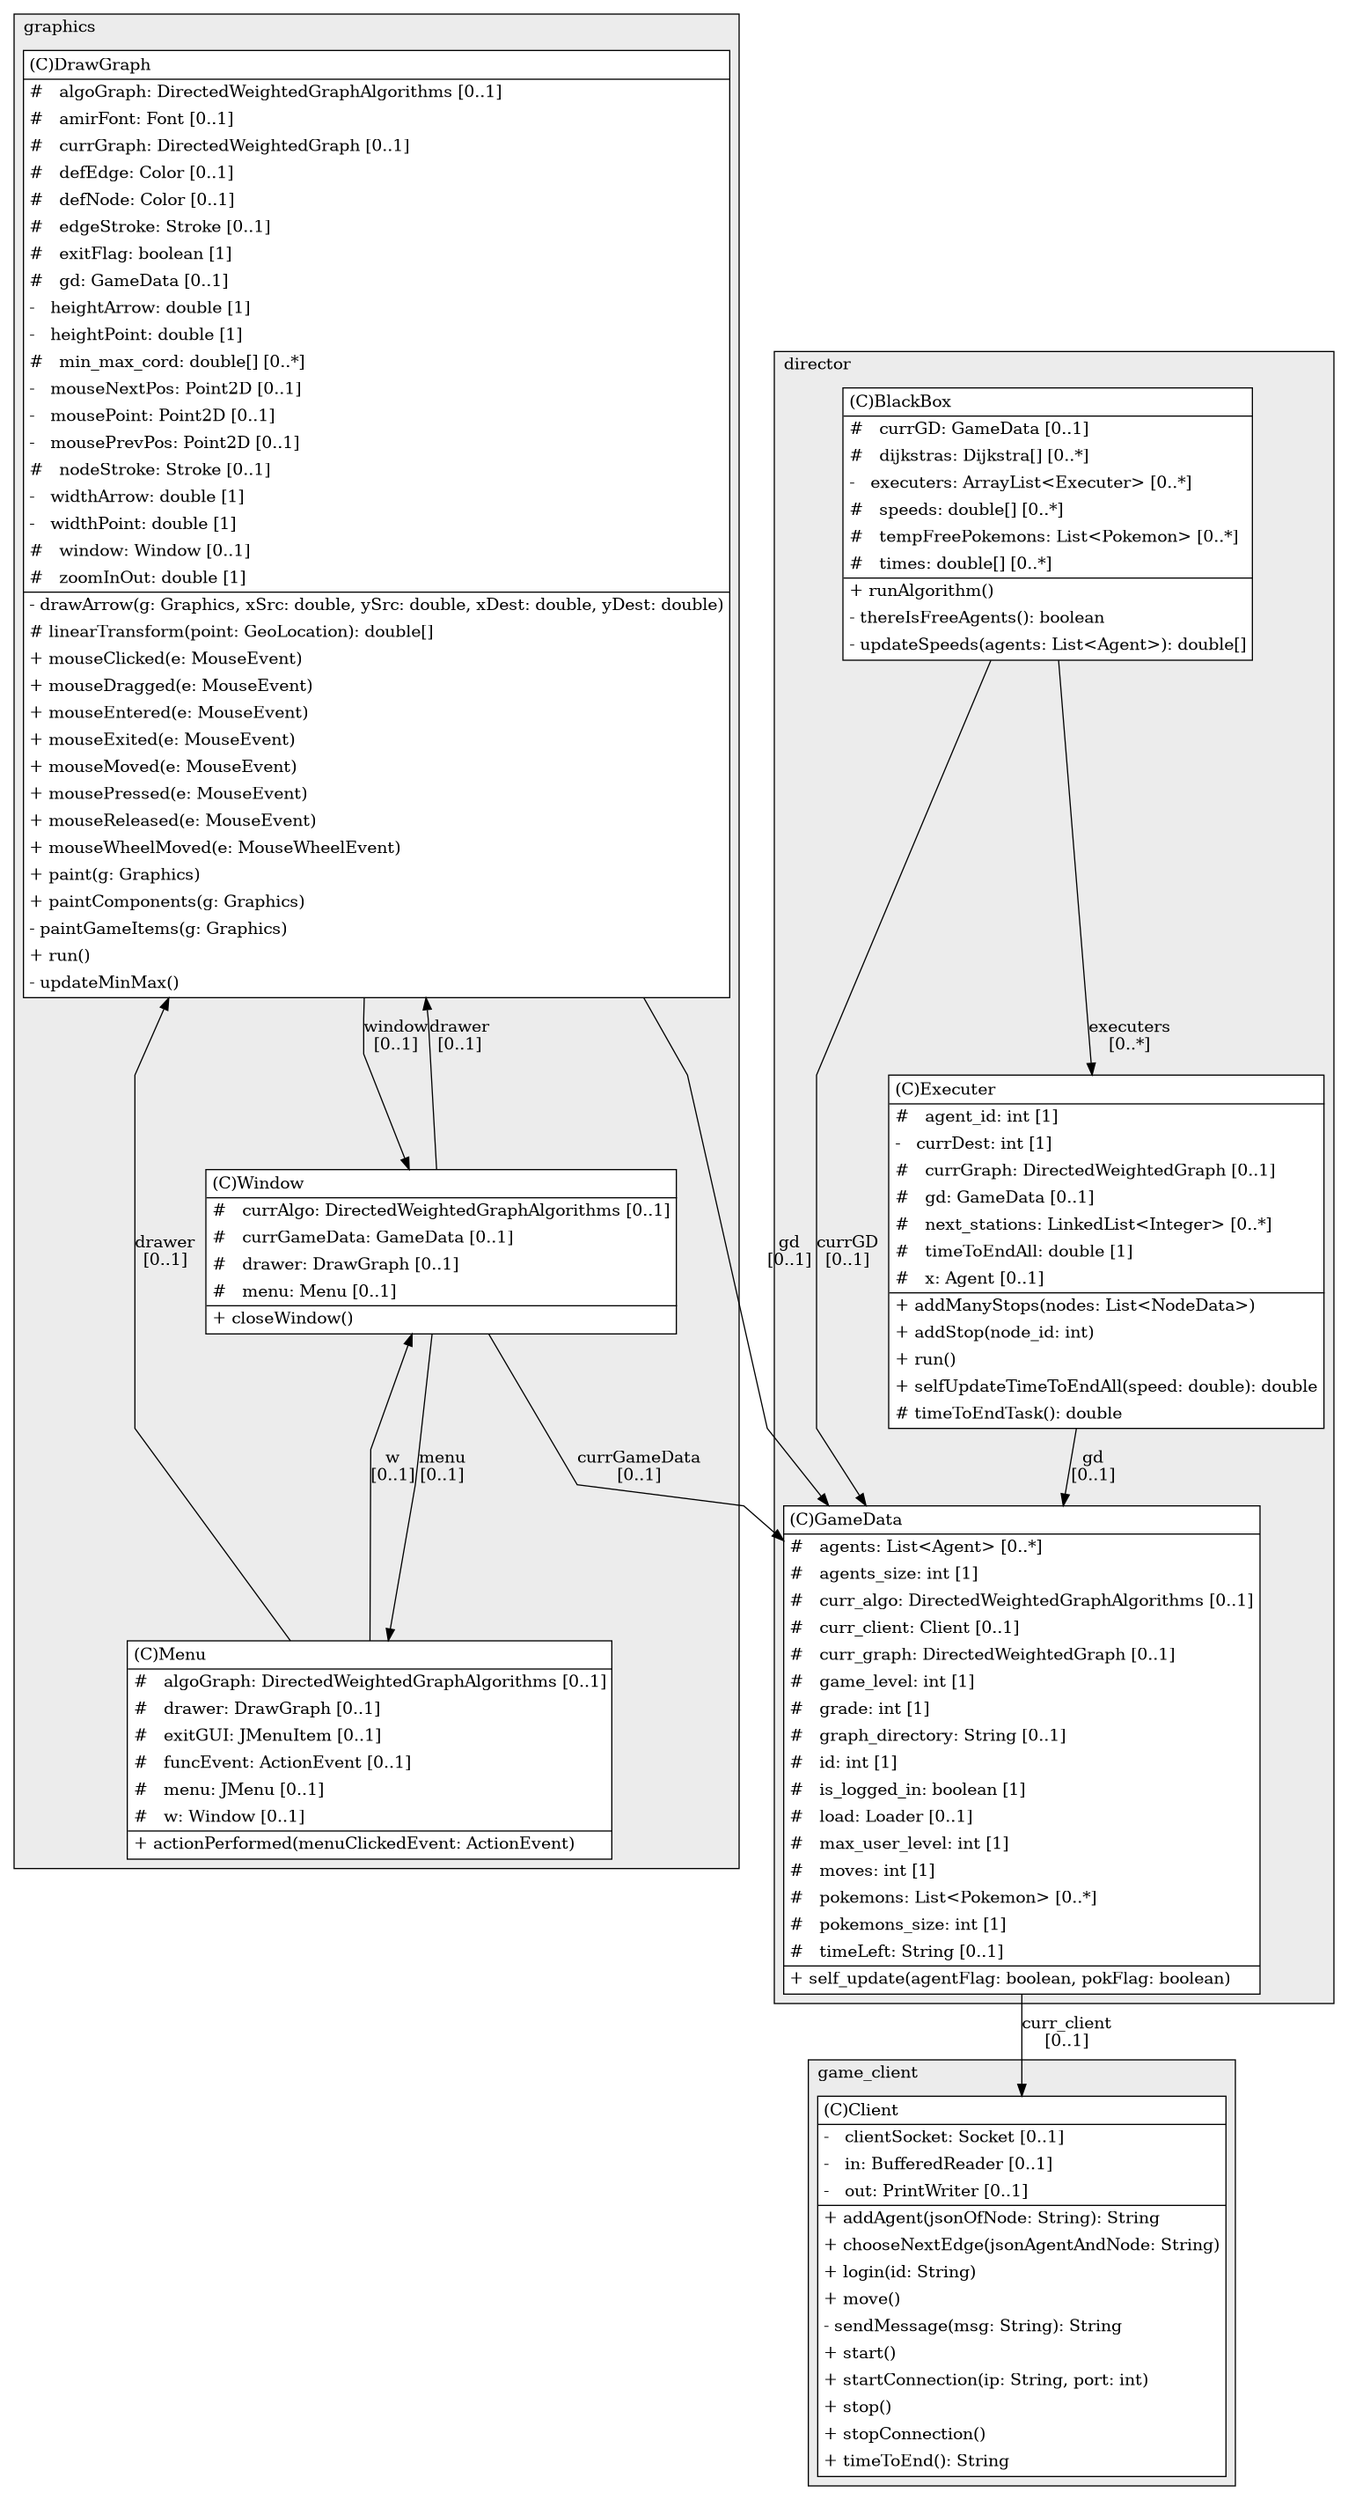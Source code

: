 @startuml

/' diagram meta data start
config=StructureConfiguration;
{
  "projectClassification": {
    "searchMode": "OpenProject", // OpenProject, AllProjects
    "includedProjects": "",
    "pathEndKeywords": "*.impl",
    "isClientPath": "",
    "isClientName": "",
    "isTestPath": "",
    "isTestName": "",
    "isMappingPath": "",
    "isMappingName": "",
    "isDataAccessPath": "",
    "isDataAccessName": "",
    "isDataStructurePath": "",
    "isDataStructureName": "",
    "isInterfaceStructuresPath": "",
    "isInterfaceStructuresName": "",
    "isEntryPointPath": "",
    "isEntryPointName": ""
  },
  "graphRestriction": {
    "classPackageExcludeFilter": "",
    "classPackageIncludeFilter": "",
    "classNameExcludeFilter": "",
    "classNameIncludeFilter": "",
    "methodNameExcludeFilter": "",
    "methodNameIncludeFilter": "",
    "removeByInheritance": "", // inheritance/annotation based filtering is done in a second step
    "removeByAnnotation": "",
    "removeByClassPackage": "", // cleanup the graph after inheritance/annotation based filtering is done
    "removeByClassName": "",
    "cutMappings": false,
    "cutEnum": true,
    "cutTests": true,
    "cutClient": true,
    "cutDataAccess": false,
    "cutInterfaceStructures": false,
    "cutDataStructures": false,
    "cutGetterAndSetter": true,
    "cutConstructors": true
  },
  "graphTraversal": {
    "forwardDepth": 6,
    "backwardDepth": 6,
    "classPackageExcludeFilter": "",
    "classPackageIncludeFilter": "",
    "classNameExcludeFilter": "",
    "classNameIncludeFilter": "",
    "methodNameExcludeFilter": "",
    "methodNameIncludeFilter": "",
    "hideMappings": false,
    "hideDataStructures": false,
    "hidePrivateMethods": true,
    "hideInterfaceCalls": true, // indirection: implementation -> interface (is hidden) -> implementation
    "onlyShowApplicationEntryPoints": false // root node is included
  },
  "details": {
    "aggregation": "GroupByClass", // ByClass, GroupByClass, None
    "showClassGenericTypes": true,
    "showMethods": true,
    "showMethodParameterNames": true,
    "showMethodParameterTypes": true,
    "showMethodReturnType": true,
    "showPackageLevels": 2,
    "showDetailedClassStructure": true
  },
  "rootClass": "game_client.Client"
}
diagram meta data end '/



digraph g {
    rankdir="TB"
    splines=polyline
    

'nodes 
subgraph cluster_100706955 { 
   	label=graphics
	labeljust=l
	fillcolor="#ececec"
	style=filled
   
   DrawGraph100706955[
	label=<<TABLE BORDER="1" CELLBORDER="0" CELLPADDING="4" CELLSPACING="0">
<TR><TD ALIGN="LEFT" >(C)DrawGraph</TD></TR>
<HR/>
<TR><TD ALIGN="LEFT" >#   algoGraph: DirectedWeightedGraphAlgorithms [0..1]</TD></TR>
<TR><TD ALIGN="LEFT" >#   amirFont: Font [0..1]</TD></TR>
<TR><TD ALIGN="LEFT" >#   currGraph: DirectedWeightedGraph [0..1]</TD></TR>
<TR><TD ALIGN="LEFT" >#   defEdge: Color [0..1]</TD></TR>
<TR><TD ALIGN="LEFT" >#   defNode: Color [0..1]</TD></TR>
<TR><TD ALIGN="LEFT" >#   edgeStroke: Stroke [0..1]</TD></TR>
<TR><TD ALIGN="LEFT" >#   exitFlag: boolean [1]</TD></TR>
<TR><TD ALIGN="LEFT" >#   gd: GameData [0..1]</TD></TR>
<TR><TD ALIGN="LEFT" >-   heightArrow: double [1]</TD></TR>
<TR><TD ALIGN="LEFT" >-   heightPoint: double [1]</TD></TR>
<TR><TD ALIGN="LEFT" >#   min_max_cord: double[] [0..*]</TD></TR>
<TR><TD ALIGN="LEFT" >-   mouseNextPos: Point2D [0..1]</TD></TR>
<TR><TD ALIGN="LEFT" >-   mousePoint: Point2D [0..1]</TD></TR>
<TR><TD ALIGN="LEFT" >-   mousePrevPos: Point2D [0..1]</TD></TR>
<TR><TD ALIGN="LEFT" >#   nodeStroke: Stroke [0..1]</TD></TR>
<TR><TD ALIGN="LEFT" >-   widthArrow: double [1]</TD></TR>
<TR><TD ALIGN="LEFT" >-   widthPoint: double [1]</TD></TR>
<TR><TD ALIGN="LEFT" >#   window: Window [0..1]</TD></TR>
<TR><TD ALIGN="LEFT" >#   zoomInOut: double [1]</TD></TR>
<HR/>
<TR><TD ALIGN="LEFT" >- drawArrow(g: Graphics, xSrc: double, ySrc: double, xDest: double, yDest: double)</TD></TR>
<TR><TD ALIGN="LEFT" ># linearTransform(point: GeoLocation): double[]</TD></TR>
<TR><TD ALIGN="LEFT" >+ mouseClicked(e: MouseEvent)</TD></TR>
<TR><TD ALIGN="LEFT" >+ mouseDragged(e: MouseEvent)</TD></TR>
<TR><TD ALIGN="LEFT" >+ mouseEntered(e: MouseEvent)</TD></TR>
<TR><TD ALIGN="LEFT" >+ mouseExited(e: MouseEvent)</TD></TR>
<TR><TD ALIGN="LEFT" >+ mouseMoved(e: MouseEvent)</TD></TR>
<TR><TD ALIGN="LEFT" >+ mousePressed(e: MouseEvent)</TD></TR>
<TR><TD ALIGN="LEFT" >+ mouseReleased(e: MouseEvent)</TD></TR>
<TR><TD ALIGN="LEFT" >+ mouseWheelMoved(e: MouseWheelEvent)</TD></TR>
<TR><TD ALIGN="LEFT" >+ paint(g: Graphics)</TD></TR>
<TR><TD ALIGN="LEFT" >+ paintComponents(g: Graphics)</TD></TR>
<TR><TD ALIGN="LEFT" >- paintGameItems(g: Graphics)</TD></TR>
<TR><TD ALIGN="LEFT" >+ run()</TD></TR>
<TR><TD ALIGN="LEFT" >- updateMinMax()</TD></TR>
</TABLE>>
	style=filled
	margin=0
	shape=plaintext
	fillcolor="#FFFFFF"
];

Menu100706955[
	label=<<TABLE BORDER="1" CELLBORDER="0" CELLPADDING="4" CELLSPACING="0">
<TR><TD ALIGN="LEFT" >(C)Menu</TD></TR>
<HR/>
<TR><TD ALIGN="LEFT" >#   algoGraph: DirectedWeightedGraphAlgorithms [0..1]</TD></TR>
<TR><TD ALIGN="LEFT" >#   drawer: DrawGraph [0..1]</TD></TR>
<TR><TD ALIGN="LEFT" >#   exitGUI: JMenuItem [0..1]</TD></TR>
<TR><TD ALIGN="LEFT" >#   funcEvent: ActionEvent [0..1]</TD></TR>
<TR><TD ALIGN="LEFT" >#   menu: JMenu [0..1]</TD></TR>
<TR><TD ALIGN="LEFT" >#   w: Window [0..1]</TD></TR>
<HR/>
<TR><TD ALIGN="LEFT" >+ actionPerformed(menuClickedEvent: ActionEvent)</TD></TR>
</TABLE>>
	style=filled
	margin=0
	shape=plaintext
	fillcolor="#FFFFFF"
];

Window100706955[
	label=<<TABLE BORDER="1" CELLBORDER="0" CELLPADDING="4" CELLSPACING="0">
<TR><TD ALIGN="LEFT" >(C)Window</TD></TR>
<HR/>
<TR><TD ALIGN="LEFT" >#   currAlgo: DirectedWeightedGraphAlgorithms [0..1]</TD></TR>
<TR><TD ALIGN="LEFT" >#   currGameData: GameData [0..1]</TD></TR>
<TR><TD ALIGN="LEFT" >#   drawer: DrawGraph [0..1]</TD></TR>
<TR><TD ALIGN="LEFT" >#   menu: Menu [0..1]</TD></TR>
<HR/>
<TR><TD ALIGN="LEFT" >+ closeWindow()</TD></TR>
</TABLE>>
	style=filled
	margin=0
	shape=plaintext
	fillcolor="#FFFFFF"
];
} 

subgraph cluster_246043532 { 
   	label=director
	labeljust=l
	fillcolor="#ececec"
	style=filled
   
   BlackBox246043532[
	label=<<TABLE BORDER="1" CELLBORDER="0" CELLPADDING="4" CELLSPACING="0">
<TR><TD ALIGN="LEFT" >(C)BlackBox</TD></TR>
<HR/>
<TR><TD ALIGN="LEFT" >#   currGD: GameData [0..1]</TD></TR>
<TR><TD ALIGN="LEFT" >#   dijkstras: Dijkstra[] [0..*]</TD></TR>
<TR><TD ALIGN="LEFT" >-   executers: ArrayList&lt;Executer&gt; [0..*]</TD></TR>
<TR><TD ALIGN="LEFT" >#   speeds: double[] [0..*]</TD></TR>
<TR><TD ALIGN="LEFT" >#   tempFreePokemons: List&lt;Pokemon&gt; [0..*]</TD></TR>
<TR><TD ALIGN="LEFT" >#   times: double[] [0..*]</TD></TR>
<HR/>
<TR><TD ALIGN="LEFT" >+ runAlgorithm()</TD></TR>
<TR><TD ALIGN="LEFT" >- thereIsFreeAgents(): boolean</TD></TR>
<TR><TD ALIGN="LEFT" >- updateSpeeds(agents: List&lt;Agent&gt;): double[]</TD></TR>
</TABLE>>
	style=filled
	margin=0
	shape=plaintext
	fillcolor="#FFFFFF"
];

Executer246043532[
	label=<<TABLE BORDER="1" CELLBORDER="0" CELLPADDING="4" CELLSPACING="0">
<TR><TD ALIGN="LEFT" >(C)Executer</TD></TR>
<HR/>
<TR><TD ALIGN="LEFT" >#   agent_id: int [1]</TD></TR>
<TR><TD ALIGN="LEFT" >-   currDest: int [1]</TD></TR>
<TR><TD ALIGN="LEFT" >#   currGraph: DirectedWeightedGraph [0..1]</TD></TR>
<TR><TD ALIGN="LEFT" >#   gd: GameData [0..1]</TD></TR>
<TR><TD ALIGN="LEFT" >#   next_stations: LinkedList&lt;Integer&gt; [0..*]</TD></TR>
<TR><TD ALIGN="LEFT" >#   timeToEndAll: double [1]</TD></TR>
<TR><TD ALIGN="LEFT" >#   x: Agent [0..1]</TD></TR>
<HR/>
<TR><TD ALIGN="LEFT" >+ addManyStops(nodes: List&lt;NodeData&gt;)</TD></TR>
<TR><TD ALIGN="LEFT" >+ addStop(node_id: int)</TD></TR>
<TR><TD ALIGN="LEFT" >+ run()</TD></TR>
<TR><TD ALIGN="LEFT" >+ selfUpdateTimeToEndAll(speed: double): double</TD></TR>
<TR><TD ALIGN="LEFT" ># timeToEndTask(): double</TD></TR>
</TABLE>>
	style=filled
	margin=0
	shape=plaintext
	fillcolor="#FFFFFF"
];

GameData246043532[
	label=<<TABLE BORDER="1" CELLBORDER="0" CELLPADDING="4" CELLSPACING="0">
<TR><TD ALIGN="LEFT" >(C)GameData</TD></TR>
<HR/>
<TR><TD ALIGN="LEFT" >#   agents: List&lt;Agent&gt; [0..*]</TD></TR>
<TR><TD ALIGN="LEFT" >#   agents_size: int [1]</TD></TR>
<TR><TD ALIGN="LEFT" >#   curr_algo: DirectedWeightedGraphAlgorithms [0..1]</TD></TR>
<TR><TD ALIGN="LEFT" >#   curr_client: Client [0..1]</TD></TR>
<TR><TD ALIGN="LEFT" >#   curr_graph: DirectedWeightedGraph [0..1]</TD></TR>
<TR><TD ALIGN="LEFT" >#   game_level: int [1]</TD></TR>
<TR><TD ALIGN="LEFT" >#   grade: int [1]</TD></TR>
<TR><TD ALIGN="LEFT" >#   graph_directory: String [0..1]</TD></TR>
<TR><TD ALIGN="LEFT" >#   id: int [1]</TD></TR>
<TR><TD ALIGN="LEFT" >#   is_logged_in: boolean [1]</TD></TR>
<TR><TD ALIGN="LEFT" >#   load: Loader [0..1]</TD></TR>
<TR><TD ALIGN="LEFT" >#   max_user_level: int [1]</TD></TR>
<TR><TD ALIGN="LEFT" >#   moves: int [1]</TD></TR>
<TR><TD ALIGN="LEFT" >#   pokemons: List&lt;Pokemon&gt; [0..*]</TD></TR>
<TR><TD ALIGN="LEFT" >#   pokemons_size: int [1]</TD></TR>
<TR><TD ALIGN="LEFT" >#   timeLeft: String [0..1]</TD></TR>
<HR/>
<TR><TD ALIGN="LEFT" >+ self_update(agentFlag: boolean, pokFlag: boolean)</TD></TR>
</TABLE>>
	style=filled
	margin=0
	shape=plaintext
	fillcolor="#FFFFFF"
];
} 

subgraph cluster_447434568 { 
   	label=game_client
	labeljust=l
	fillcolor="#ececec"
	style=filled
   
   Client447434568[
	label=<<TABLE BORDER="1" CELLBORDER="0" CELLPADDING="4" CELLSPACING="0">
<TR><TD ALIGN="LEFT" >(C)Client</TD></TR>
<HR/>
<TR><TD ALIGN="LEFT" >-   clientSocket: Socket [0..1]</TD></TR>
<TR><TD ALIGN="LEFT" >-   in: BufferedReader [0..1]</TD></TR>
<TR><TD ALIGN="LEFT" >-   out: PrintWriter [0..1]</TD></TR>
<HR/>
<TR><TD ALIGN="LEFT" >+ addAgent(jsonOfNode: String): String</TD></TR>
<TR><TD ALIGN="LEFT" >+ chooseNextEdge(jsonAgentAndNode: String)</TD></TR>
<TR><TD ALIGN="LEFT" >+ login(id: String)</TD></TR>
<TR><TD ALIGN="LEFT" >+ move()</TD></TR>
<TR><TD ALIGN="LEFT" >- sendMessage(msg: String): String</TD></TR>
<TR><TD ALIGN="LEFT" >+ start()</TD></TR>
<TR><TD ALIGN="LEFT" >+ startConnection(ip: String, port: int)</TD></TR>
<TR><TD ALIGN="LEFT" >+ stop()</TD></TR>
<TR><TD ALIGN="LEFT" >+ stopConnection()</TD></TR>
<TR><TD ALIGN="LEFT" >+ timeToEnd(): String</TD></TR>
</TABLE>>
	style=filled
	margin=0
	shape=plaintext
	fillcolor="#FFFFFF"
];
} 

'edges    
BlackBox246043532 -> Executer246043532[label="executers
[0..*]"];
BlackBox246043532 -> GameData246043532[label="currGD
[0..1]"];
DrawGraph100706955 -> GameData246043532[label="gd
[0..1]"];
DrawGraph100706955 -> Window100706955[label="window
[0..1]"];
Executer246043532 -> GameData246043532[label="gd
[0..1]"];
GameData246043532 -> Client447434568[label="curr_client
[0..1]"];
Menu100706955 -> DrawGraph100706955[label="drawer
[0..1]"];
Menu100706955 -> Window100706955[label="w
[0..1]"];
Window100706955 -> DrawGraph100706955[label="drawer
[0..1]"];
Window100706955 -> GameData246043532[label="currGameData
[0..1]"];
Window100706955 -> Menu100706955[label="menu
[0..1]"];
    
}
@enduml